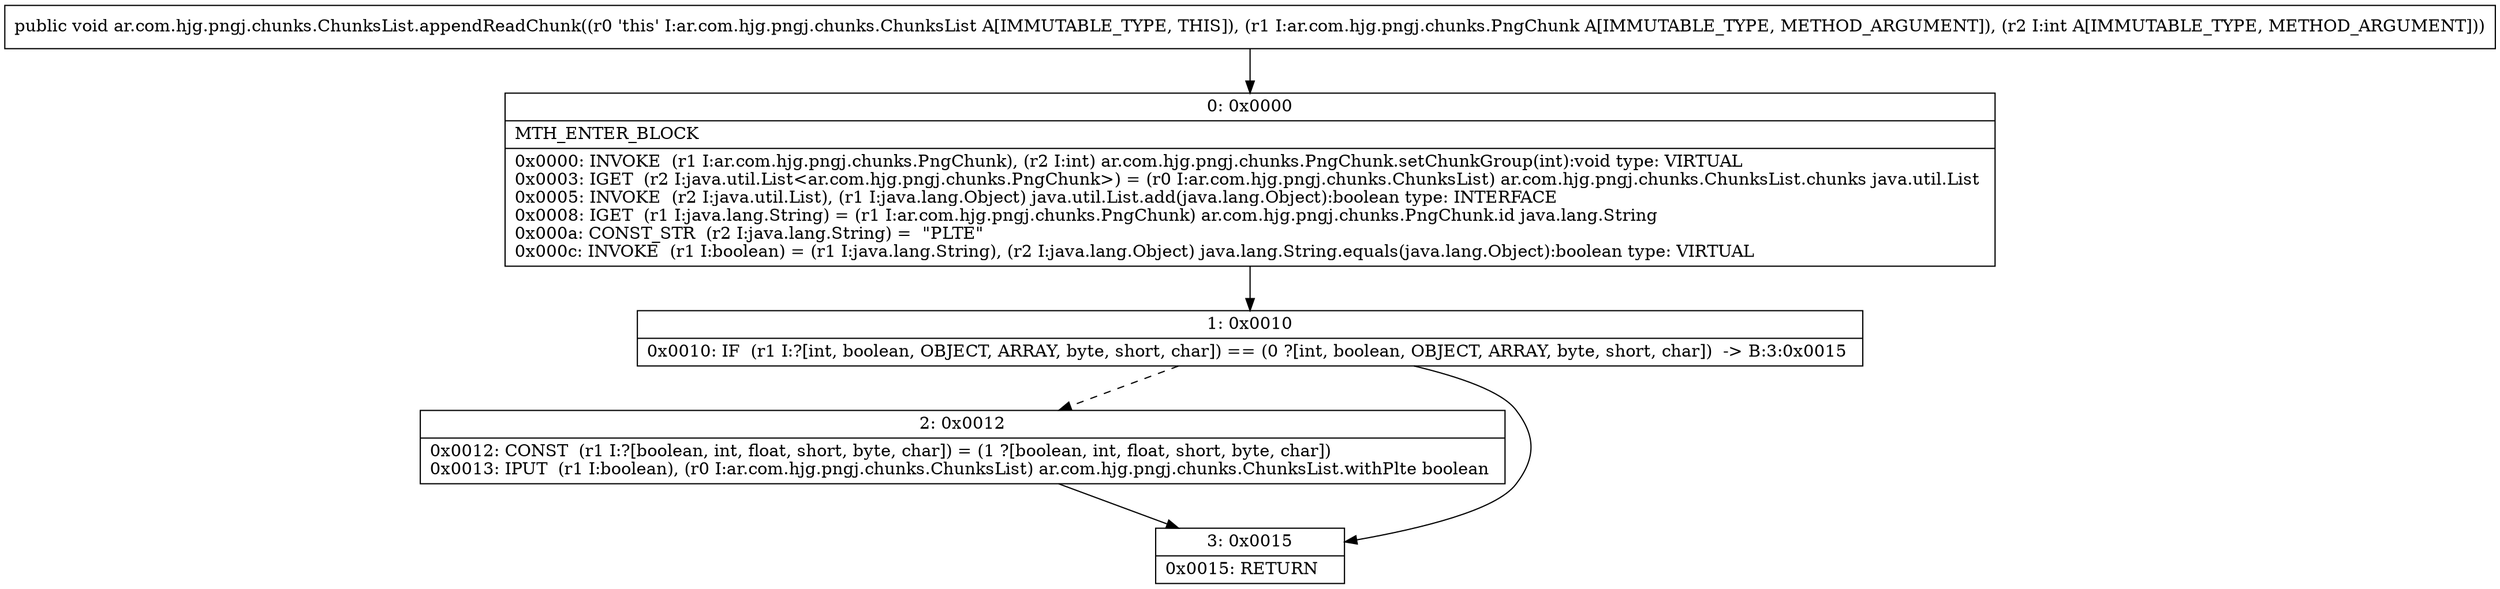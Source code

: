 digraph "CFG forar.com.hjg.pngj.chunks.ChunksList.appendReadChunk(Lar\/com\/hjg\/pngj\/chunks\/PngChunk;I)V" {
Node_0 [shape=record,label="{0\:\ 0x0000|MTH_ENTER_BLOCK\l|0x0000: INVOKE  (r1 I:ar.com.hjg.pngj.chunks.PngChunk), (r2 I:int) ar.com.hjg.pngj.chunks.PngChunk.setChunkGroup(int):void type: VIRTUAL \l0x0003: IGET  (r2 I:java.util.List\<ar.com.hjg.pngj.chunks.PngChunk\>) = (r0 I:ar.com.hjg.pngj.chunks.ChunksList) ar.com.hjg.pngj.chunks.ChunksList.chunks java.util.List \l0x0005: INVOKE  (r2 I:java.util.List), (r1 I:java.lang.Object) java.util.List.add(java.lang.Object):boolean type: INTERFACE \l0x0008: IGET  (r1 I:java.lang.String) = (r1 I:ar.com.hjg.pngj.chunks.PngChunk) ar.com.hjg.pngj.chunks.PngChunk.id java.lang.String \l0x000a: CONST_STR  (r2 I:java.lang.String) =  \"PLTE\" \l0x000c: INVOKE  (r1 I:boolean) = (r1 I:java.lang.String), (r2 I:java.lang.Object) java.lang.String.equals(java.lang.Object):boolean type: VIRTUAL \l}"];
Node_1 [shape=record,label="{1\:\ 0x0010|0x0010: IF  (r1 I:?[int, boolean, OBJECT, ARRAY, byte, short, char]) == (0 ?[int, boolean, OBJECT, ARRAY, byte, short, char])  \-\> B:3:0x0015 \l}"];
Node_2 [shape=record,label="{2\:\ 0x0012|0x0012: CONST  (r1 I:?[boolean, int, float, short, byte, char]) = (1 ?[boolean, int, float, short, byte, char]) \l0x0013: IPUT  (r1 I:boolean), (r0 I:ar.com.hjg.pngj.chunks.ChunksList) ar.com.hjg.pngj.chunks.ChunksList.withPlte boolean \l}"];
Node_3 [shape=record,label="{3\:\ 0x0015|0x0015: RETURN   \l}"];
MethodNode[shape=record,label="{public void ar.com.hjg.pngj.chunks.ChunksList.appendReadChunk((r0 'this' I:ar.com.hjg.pngj.chunks.ChunksList A[IMMUTABLE_TYPE, THIS]), (r1 I:ar.com.hjg.pngj.chunks.PngChunk A[IMMUTABLE_TYPE, METHOD_ARGUMENT]), (r2 I:int A[IMMUTABLE_TYPE, METHOD_ARGUMENT])) }"];
MethodNode -> Node_0;
Node_0 -> Node_1;
Node_1 -> Node_2[style=dashed];
Node_1 -> Node_3;
Node_2 -> Node_3;
}

